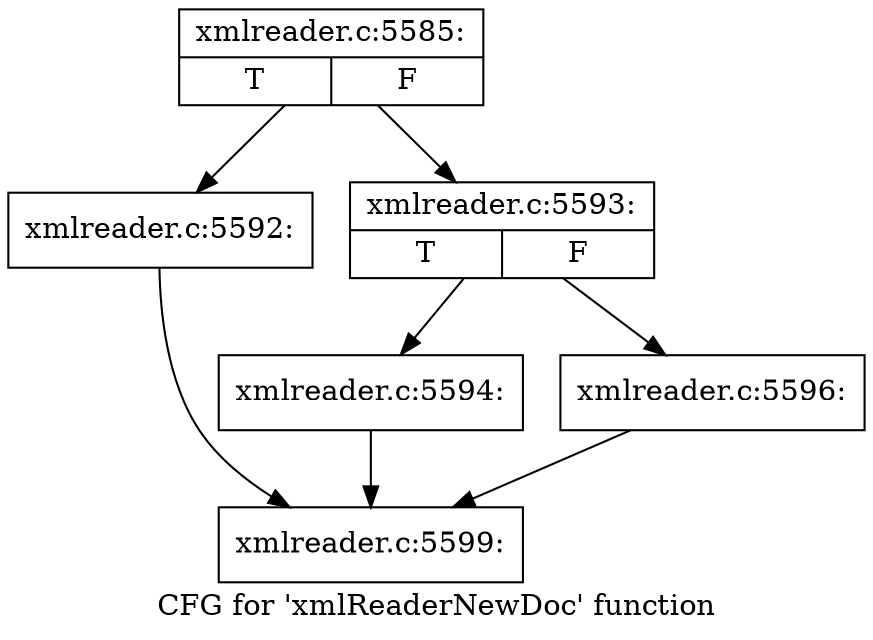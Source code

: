 digraph "CFG for 'xmlReaderNewDoc' function" {
	label="CFG for 'xmlReaderNewDoc' function";

	Node0x492b320 [shape=record,label="{xmlreader.c:5585:|{<s0>T|<s1>F}}"];
	Node0x492b320 -> Node0x4935520;
	Node0x492b320 -> Node0x4935570;
	Node0x4935520 [shape=record,label="{xmlreader.c:5592:}"];
	Node0x4935520 -> Node0x4934220;
	Node0x4935570 [shape=record,label="{xmlreader.c:5593:|{<s0>T|<s1>F}}"];
	Node0x4935570 -> Node0x4935a30;
	Node0x4935570 -> Node0x4935a80;
	Node0x4935a30 [shape=record,label="{xmlreader.c:5594:}"];
	Node0x4935a30 -> Node0x4934220;
	Node0x4935a80 [shape=record,label="{xmlreader.c:5596:}"];
	Node0x4935a80 -> Node0x4934220;
	Node0x4934220 [shape=record,label="{xmlreader.c:5599:}"];
}
